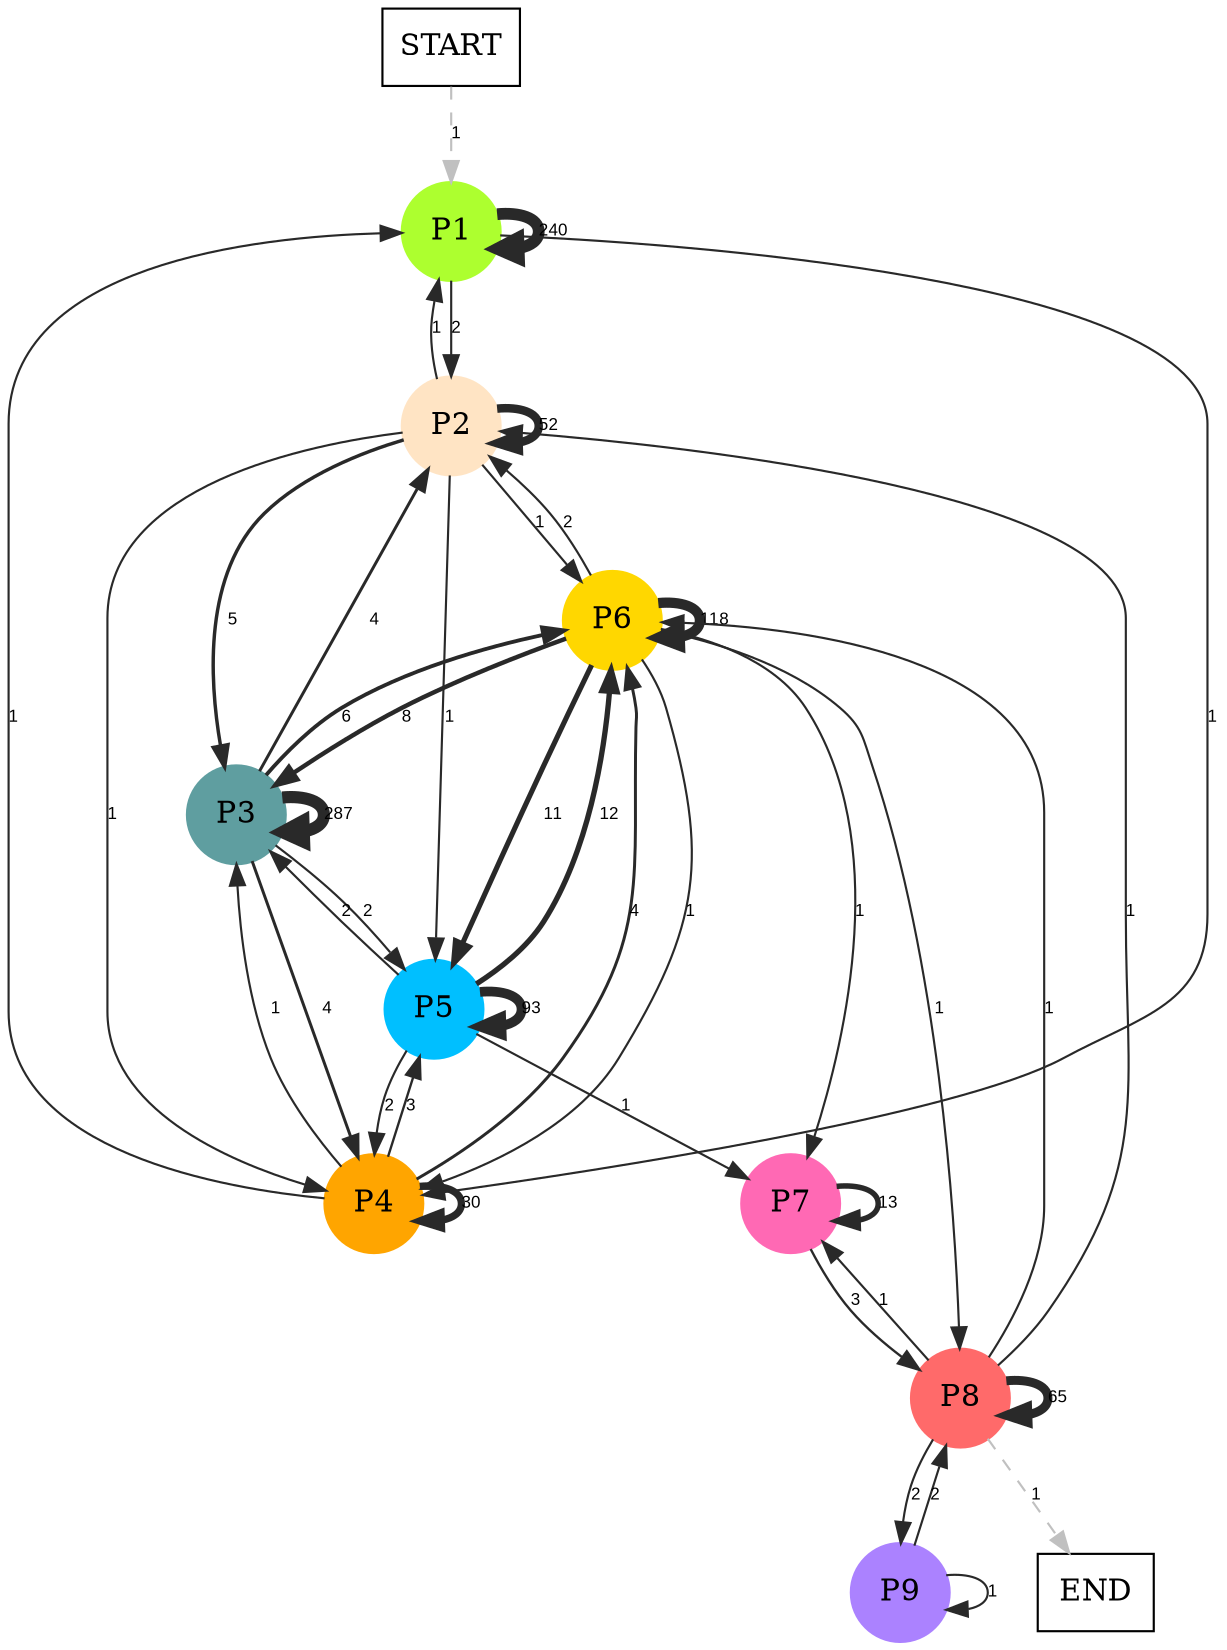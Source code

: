 digraph graphname {
	dpi = 150
	size="16,11!";
	margin = 0;
"P1" [shape=circle, color=greenyellow, style=filled]"P2" [shape=circle, color=bisque, style=filled]"P3" [shape=circle, color=cadetblue, style=filled]"P4" [shape=circle, color=orange, style=filled]"P5" [shape=circle, color=deepskyblue, style=filled]"P6" [shape=circle, color=gold, style=filled]"P8" [shape=circle, color=indianred1, style=filled]"P7" [shape=circle, color=hotpink, style=filled]"P9" [shape=circle, color=mediumpurple1, style=filled]"START" [shape=box, fillcolor=white, style=filled, color=black]"END" [shape=box, fillcolor=white, style=filled, color=black]"P1" -> "P1" [ color=grey16 penwidth = "5.480638923341991"label ="240" labelfloat=false fontname="Arial" fontsize=8]
"P1" -> "P2" [ color=grey16 penwidth = "1"label ="2" labelfloat=false fontname="Arial" fontsize=8]
"P1" -> "P4" [ color=grey16 penwidth = "1"label ="1" labelfloat=false fontname="Arial" fontsize=8]
"P2" -> "P1" [ color=grey16 penwidth = "1"label ="1" labelfloat=false fontname="Arial" fontsize=8]
"P2" -> "P2" [ color=grey16 penwidth = "3.9512437185814275"label ="52" labelfloat=false fontname="Arial" fontsize=8]
"P2" -> "P3" [ color=grey16 penwidth = "1.6094379124341003"label ="5" labelfloat=false fontname="Arial" fontsize=8]
"P2" -> "P4" [ color=grey16 penwidth = "1"label ="1" labelfloat=false fontname="Arial" fontsize=8]
"P2" -> "P5" [ color=grey16 penwidth = "1"label ="1" labelfloat=false fontname="Arial" fontsize=8]
"P2" -> "P6" [ color=grey16 penwidth = "1"label ="1" labelfloat=false fontname="Arial" fontsize=8]
"P3" -> "P2" [ color=grey16 penwidth = "1.3862943611198906"label ="4" labelfloat=false fontname="Arial" fontsize=8]
"P3" -> "P3" [ color=grey16 penwidth = "5.659482215759621"label ="287" labelfloat=false fontname="Arial" fontsize=8]
"P3" -> "P4" [ color=grey16 penwidth = "1.3862943611198906"label ="4" labelfloat=false fontname="Arial" fontsize=8]
"P3" -> "P5" [ color=grey16 penwidth = "1"label ="2" labelfloat=false fontname="Arial" fontsize=8]
"P3" -> "P6" [ color=grey16 penwidth = "1.791759469228055"label ="6" labelfloat=false fontname="Arial" fontsize=8]
"P4" -> "P1" [ color=grey16 penwidth = "1"label ="1" labelfloat=false fontname="Arial" fontsize=8]
"P4" -> "P3" [ color=grey16 penwidth = "1"label ="1" labelfloat=false fontname="Arial" fontsize=8]
"P4" -> "P4" [ color=grey16 penwidth = "3.4011973816621555"label ="30" labelfloat=false fontname="Arial" fontsize=8]
"P4" -> "P5" [ color=grey16 penwidth = "1.0986122886681098"label ="3" labelfloat=false fontname="Arial" fontsize=8]
"P4" -> "P6" [ color=grey16 penwidth = "1.3862943611198906"label ="4" labelfloat=false fontname="Arial" fontsize=8]
"P5" -> "P3" [ color=grey16 penwidth = "1"label ="2" labelfloat=false fontname="Arial" fontsize=8]
"P5" -> "P4" [ color=grey16 penwidth = "1"label ="2" labelfloat=false fontname="Arial" fontsize=8]
"P5" -> "P5" [ color=grey16 penwidth = "4.532599493153256"label ="93" labelfloat=false fontname="Arial" fontsize=8]
"P5" -> "P6" [ color=grey16 penwidth = "2.4849066497880004"label ="12" labelfloat=false fontname="Arial" fontsize=8]
"P5" -> "P7" [ color=grey16 penwidth = "1"label ="1" labelfloat=false fontname="Arial" fontsize=8]
"P6" -> "P2" [ color=grey16 penwidth = "1"label ="2" labelfloat=false fontname="Arial" fontsize=8]
"P6" -> "P3" [ color=grey16 penwidth = "2.0794415416798357"label ="8" labelfloat=false fontname="Arial" fontsize=8]
"P6" -> "P4" [ color=grey16 penwidth = "1"label ="1" labelfloat=false fontname="Arial" fontsize=8]
"P6" -> "P5" [ color=grey16 penwidth = "2.3978952727983707"label ="11" labelfloat=false fontname="Arial" fontsize=8]
"P6" -> "P6" [ color=grey16 penwidth = "4.770684624465665"label ="118" labelfloat=false fontname="Arial" fontsize=8]
"P6" -> "P8" [ color=grey16 penwidth = "1"label ="1" labelfloat=false fontname="Arial" fontsize=8]
"P6" -> "P7" [ color=grey16 penwidth = "1"label ="1" labelfloat=false fontname="Arial" fontsize=8]
"P8" -> "P2" [ color=grey16 penwidth = "1"label ="1" labelfloat=false fontname="Arial" fontsize=8]
"P8" -> "P6" [ color=grey16 penwidth = "1"label ="1" labelfloat=false fontname="Arial" fontsize=8]
"P8" -> "P8" [ color=grey16 penwidth = "4.174387269895637"label ="65" labelfloat=false fontname="Arial" fontsize=8]
"P8" -> "P7" [ color=grey16 penwidth = "1"label ="1" labelfloat=false fontname="Arial" fontsize=8]
"P8" -> "P9" [ color=grey16 penwidth = "1"label ="2" labelfloat=false fontname="Arial" fontsize=8]
"P8" -> "END" [ style = dashed color=grey label ="1" labelfloat=false fontname="Arial" fontsize=8]
"P7" -> "P8" [ color=grey16 penwidth = "1.0986122886681098"label ="3" labelfloat=false fontname="Arial" fontsize=8]
"P7" -> "P7" [ color=grey16 penwidth = "2.5649493574615367"label ="13" labelfloat=false fontname="Arial" fontsize=8]
"P9" -> "P8" [ color=grey16 penwidth = "1"label ="2" labelfloat=false fontname="Arial" fontsize=8]
"P9" -> "P9" [ color=grey16 penwidth = "1"label ="1" labelfloat=false fontname="Arial" fontsize=8]
"START" -> "P1" [ style = dashed color=grey label ="1" labelfloat=false fontname="Arial" fontsize=8]
}